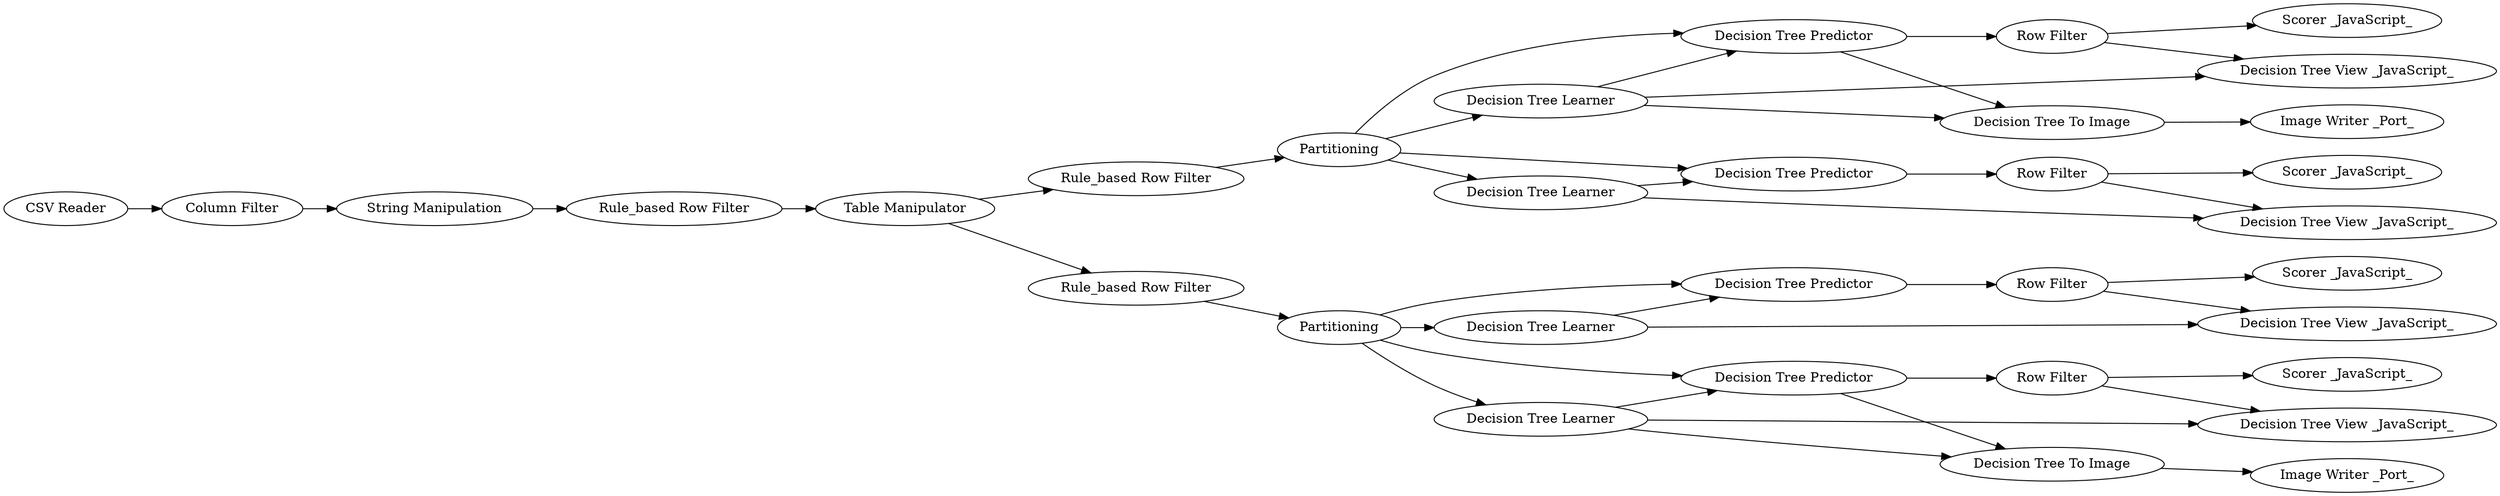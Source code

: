 digraph {
	"-7905792945875286816_2" [label=Partitioning]
	"-7905792945875286816_29" [label="Rule_based Row Filter"]
	"-7905792945875286816_38" [label="CSV Reader"]
	"-7905792945875286816_68" [label="Decision Tree To Image"]
	"-7905792945875286816_62" [label="Image Writer _Port_"]
	"-7905792945875286816_67" [label="Image Writer _Port_"]
	"-7905792945875286816_39" [label="Row Filter"]
	"-7905792945875286816_47" [label="Rule_based Row Filter"]
	"-7905792945875286816_37" [label="Scorer _JavaScript_"]
	"-7905792945875286816_41" [label="Decision Tree View _JavaScript_"]
	"-7905792945875286816_52" [label="Decision Tree Predictor"]
	"-7905792945875286816_3" [label="Decision Tree Learner"]
	"-7905792945875286816_9" [label="Column Filter"]
	"-7905792945875286816_44" [label="Row Filter"]
	"-7905792945875286816_46" [label="Rule_based Row Filter"]
	"-7905792945875286816_59" [label="Decision Tree View _JavaScript_"]
	"-7905792945875286816_43" [label="Scorer _JavaScript_"]
	"-7905792945875286816_54" [label="Row Filter"]
	"-7905792945875286816_51" [label="Scorer _JavaScript_"]
	"-7905792945875286816_58" [label="Decision Tree View _JavaScript_"]
	"-7905792945875286816_63" [label="Decision Tree To Image"]
	"-7905792945875286816_48" [label="Decision Tree Predictor"]
	"-7905792945875286816_45" [label="Decision Tree Learner"]
	"-7905792945875286816_53" [label="Decision Tree Learner"]
	"-7905792945875286816_42" [label="Decision Tree Predictor"]
	"-7905792945875286816_70" [label="Table Manipulator"]
	"-7905792945875286816_49" [label="Scorer _JavaScript_"]
	"-7905792945875286816_27" [label="String Manipulation"]
	"-7905792945875286816_57" [label="Decision Tree View _JavaScript_"]
	"-7905792945875286816_56" [label="Decision Tree Learner"]
	"-7905792945875286816_50" [label="Row Filter"]
	"-7905792945875286816_55" [label=Partitioning]
	"-7905792945875286816_4" [label="Decision Tree Predictor"]
	"-7905792945875286816_39" -> "-7905792945875286816_41"
	"-7905792945875286816_9" -> "-7905792945875286816_27"
	"-7905792945875286816_48" -> "-7905792945875286816_68"
	"-7905792945875286816_44" -> "-7905792945875286816_57"
	"-7905792945875286816_54" -> "-7905792945875286816_59"
	"-7905792945875286816_38" -> "-7905792945875286816_9"
	"-7905792945875286816_4" -> "-7905792945875286816_63"
	"-7905792945875286816_50" -> "-7905792945875286816_58"
	"-7905792945875286816_63" -> "-7905792945875286816_62"
	"-7905792945875286816_55" -> "-7905792945875286816_52"
	"-7905792945875286816_55" -> "-7905792945875286816_56"
	"-7905792945875286816_46" -> "-7905792945875286816_2"
	"-7905792945875286816_53" -> "-7905792945875286816_52"
	"-7905792945875286816_56" -> "-7905792945875286816_48"
	"-7905792945875286816_55" -> "-7905792945875286816_53"
	"-7905792945875286816_42" -> "-7905792945875286816_44"
	"-7905792945875286816_50" -> "-7905792945875286816_49"
	"-7905792945875286816_53" -> "-7905792945875286816_59"
	"-7905792945875286816_45" -> "-7905792945875286816_57"
	"-7905792945875286816_68" -> "-7905792945875286816_67"
	"-7905792945875286816_2" -> "-7905792945875286816_3"
	"-7905792945875286816_54" -> "-7905792945875286816_51"
	"-7905792945875286816_70" -> "-7905792945875286816_46"
	"-7905792945875286816_4" -> "-7905792945875286816_39"
	"-7905792945875286816_27" -> "-7905792945875286816_29"
	"-7905792945875286816_48" -> "-7905792945875286816_50"
	"-7905792945875286816_39" -> "-7905792945875286816_37"
	"-7905792945875286816_44" -> "-7905792945875286816_43"
	"-7905792945875286816_3" -> "-7905792945875286816_4"
	"-7905792945875286816_70" -> "-7905792945875286816_47"
	"-7905792945875286816_52" -> "-7905792945875286816_54"
	"-7905792945875286816_55" -> "-7905792945875286816_48"
	"-7905792945875286816_2" -> "-7905792945875286816_45"
	"-7905792945875286816_29" -> "-7905792945875286816_70"
	"-7905792945875286816_2" -> "-7905792945875286816_4"
	"-7905792945875286816_47" -> "-7905792945875286816_55"
	"-7905792945875286816_2" -> "-7905792945875286816_42"
	"-7905792945875286816_56" -> "-7905792945875286816_58"
	"-7905792945875286816_3" -> "-7905792945875286816_41"
	"-7905792945875286816_3" -> "-7905792945875286816_63"
	"-7905792945875286816_56" -> "-7905792945875286816_68"
	"-7905792945875286816_45" -> "-7905792945875286816_42"
	rankdir=LR
}
